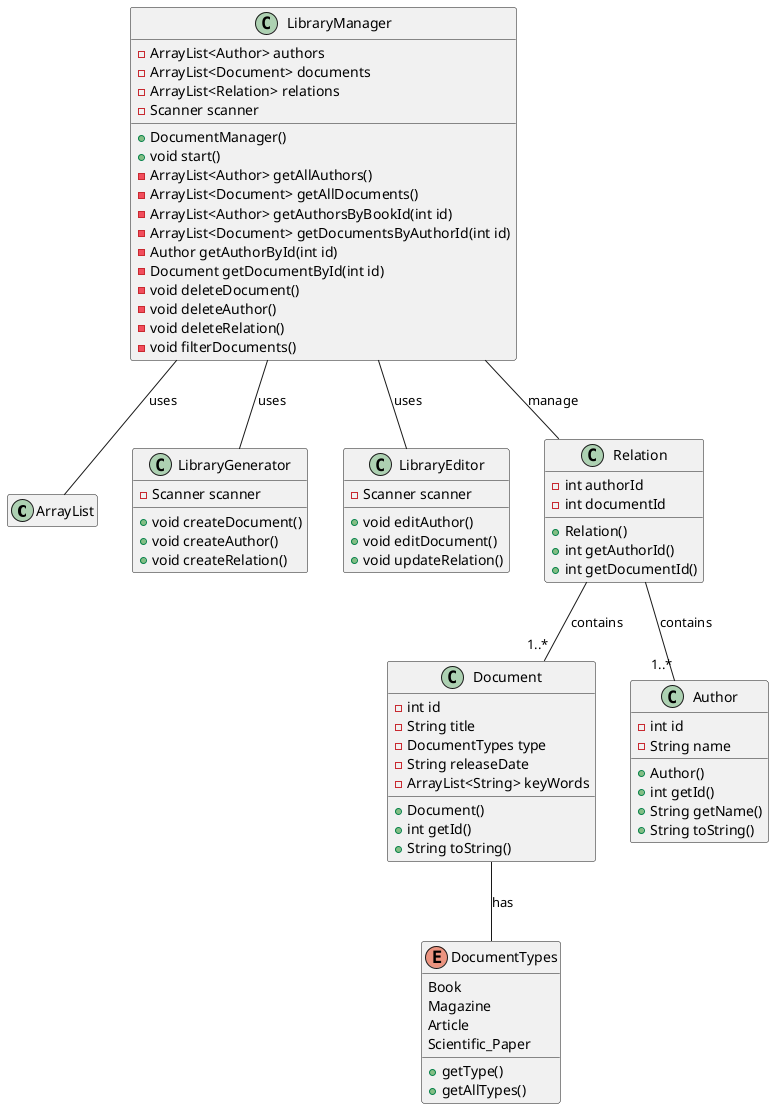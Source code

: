 @startuml class diagram

hide empty methods
hide empty attributes

class ArrayList{}

class LibraryManager{
  - ArrayList<Author> authors
  - ArrayList<Document> documents
  - ArrayList<Relation> relations
  - Scanner scanner

  + DocumentManager()
  + void start()
  - ArrayList<Author> getAllAuthors()
  - ArrayList<Document> getAllDocuments()
  - ArrayList<Author> getAuthorsByBookId(int id)
  - ArrayList<Document> getDocumentsByAuthorId(int id)
  - Author getAuthorById(int id)
  - Document getDocumentById(int id)
  - void deleteDocument()
  - void deleteAuthor()
  - void deleteRelation()
  - void filterDocuments()
}

class LibraryGenerator{
  - Scanner scanner
  + void createDocument()
  + void createAuthor()
  + void createRelation()
}

class LibraryEditor{
  - Scanner scanner
  + void editAuthor()
  + void editDocument()
  + void updateRelation()
}

class Document{
  - int id
  - String title
  - DocumentTypes type
  - String releaseDate
  - ArrayList<String> keyWords
  + Document()
  + int getId()
  + String toString()
}

class Author{
  - int id
  - String name
  + Author()
  + int getId()
  + String getName()
  + String toString()

}

class Relation{
  - int authorId
  - int documentId
  + Relation()
  + int getAuthorId()
  + int getDocumentId()
}

enum DocumentTypes{
  Book
  Magazine
  Article
  Scientific_Paper

  + getType()
  + getAllTypes()
}

LibraryManager -- LibraryGenerator : uses
LibraryManager -- LibraryEditor : uses
LibraryManager -- Relation : manage
LibraryManager -- ArrayList : uses
Relation -- "1..*" Author : contains
Relation -- "1..*" Document : contains
Document -- DocumentTypes : has
@enduml